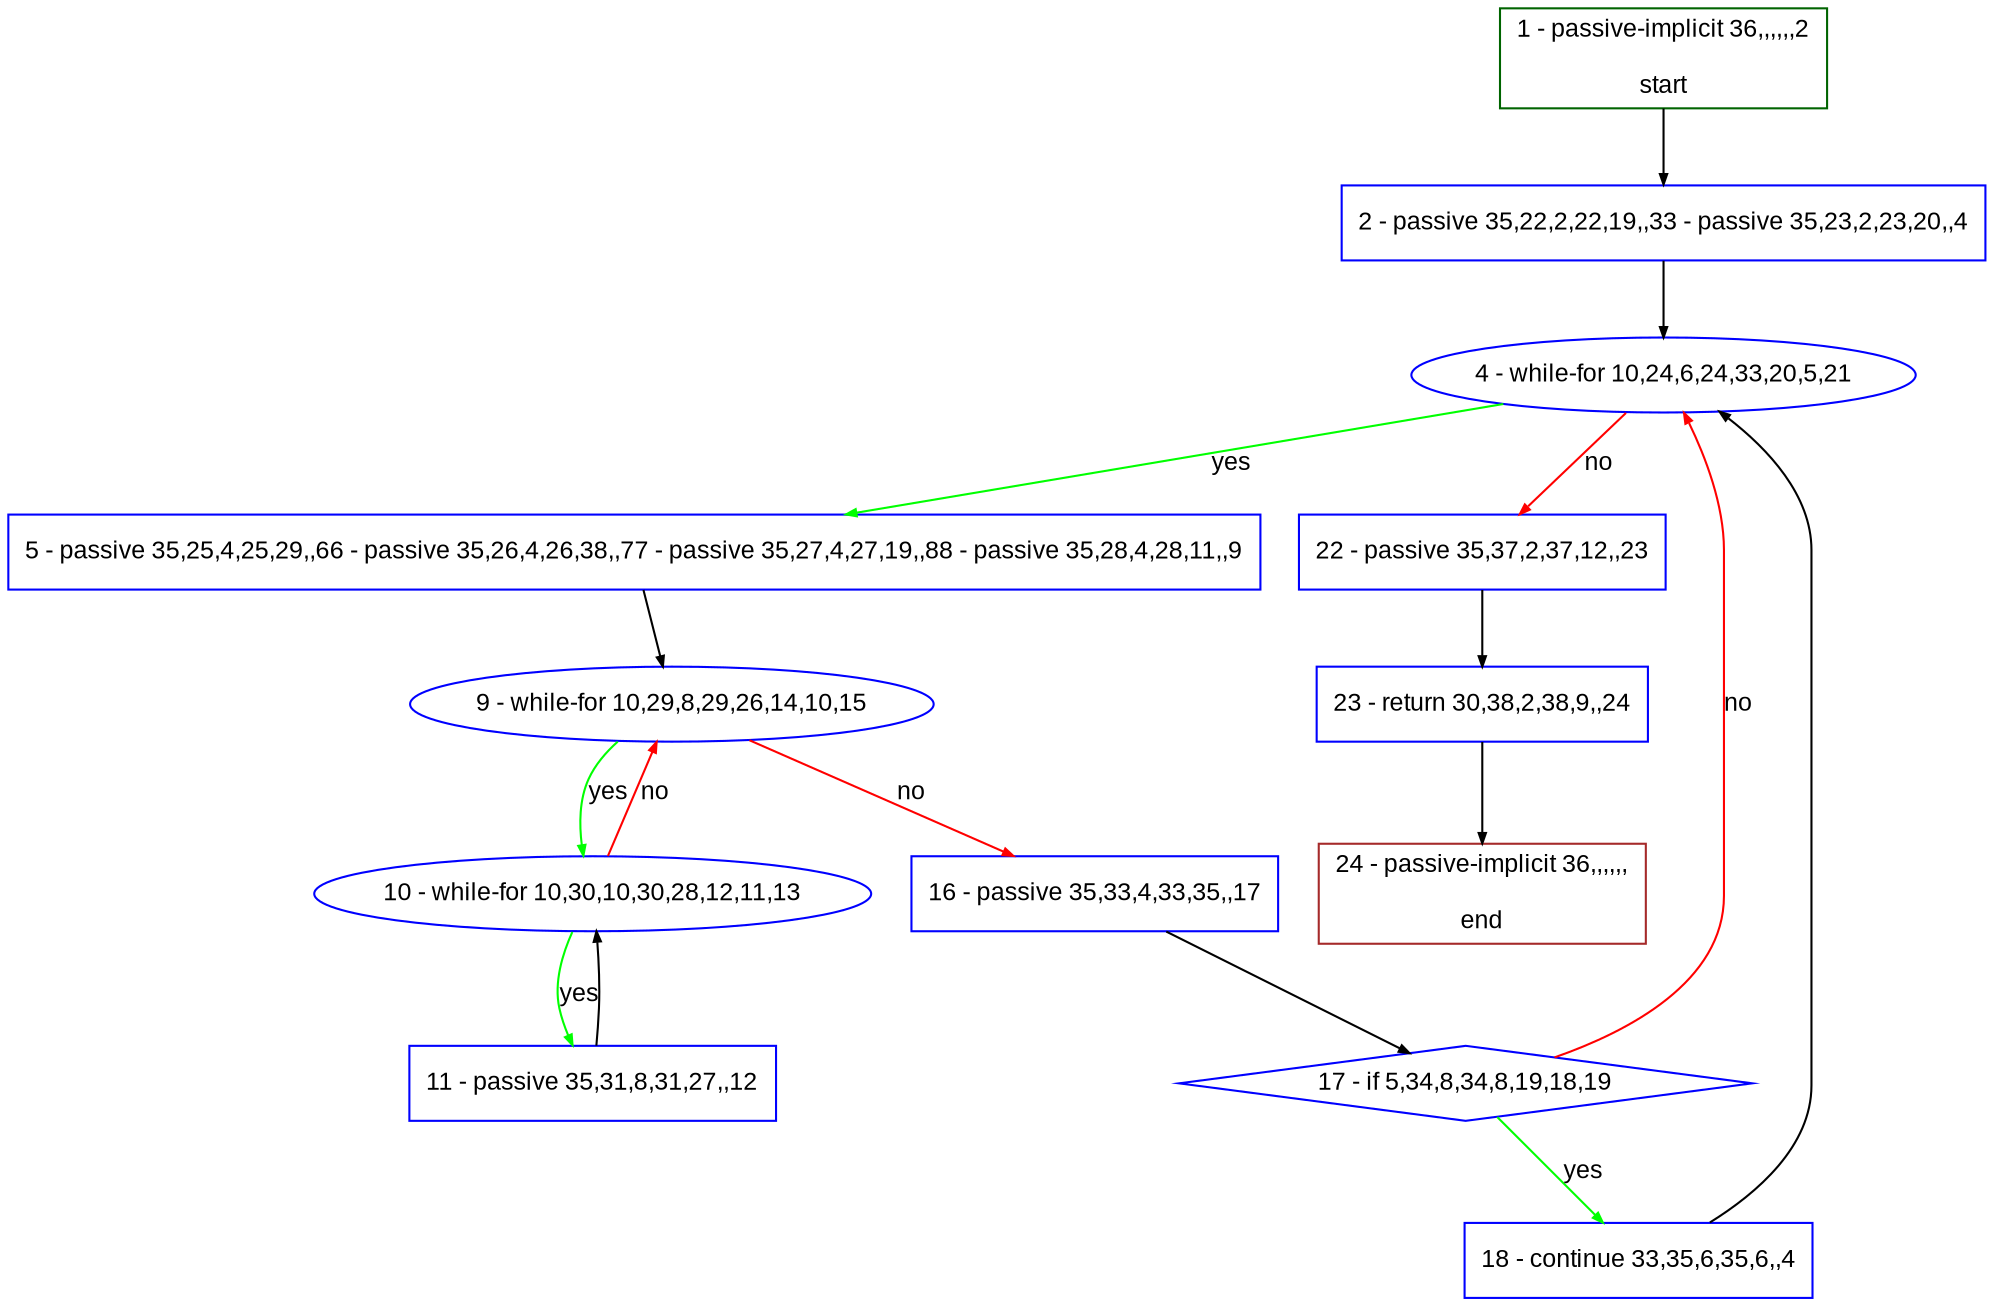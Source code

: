 digraph "" {
  graph [pack="true", label="", fontsize="12", packmode="clust", fontname="Arial", fillcolor="#FFFFCC", bgcolor="white", style="rounded,filled", compound="true"];
  node [node_initialized="no", label="", color="grey", fontsize="12", fillcolor="white", fontname="Arial", style="filled", shape="rectangle", compound="true", fixedsize="false"];
  edge [fontcolor="black", arrowhead="normal", arrowtail="none", arrowsize="0.5", ltail="", label="", color="black", fontsize="12", lhead="", fontname="Arial", dir="forward", compound="true"];
  __N1 [label="2 - passive 35,22,2,22,19,,33 - passive 35,23,2,23,20,,4", color="#0000ff", fillcolor="#ffffff", style="filled", shape="box"];
  __N2 [label="1 - passive-implicit 36,,,,,,2\n\nstart", color="#006400", fillcolor="#ffffff", style="filled", shape="box"];
  __N3 [label="4 - while-for 10,24,6,24,33,20,5,21", color="#0000ff", fillcolor="#ffffff", style="filled", shape="oval"];
  __N4 [label="5 - passive 35,25,4,25,29,,66 - passive 35,26,4,26,38,,77 - passive 35,27,4,27,19,,88 - passive 35,28,4,28,11,,9", color="#0000ff", fillcolor="#ffffff", style="filled", shape="box"];
  __N5 [label="22 - passive 35,37,2,37,12,,23", color="#0000ff", fillcolor="#ffffff", style="filled", shape="box"];
  __N6 [label="9 - while-for 10,29,8,29,26,14,10,15", color="#0000ff", fillcolor="#ffffff", style="filled", shape="oval"];
  __N7 [label="10 - while-for 10,30,10,30,28,12,11,13", color="#0000ff", fillcolor="#ffffff", style="filled", shape="oval"];
  __N8 [label="16 - passive 35,33,4,33,35,,17", color="#0000ff", fillcolor="#ffffff", style="filled", shape="box"];
  __N9 [label="11 - passive 35,31,8,31,27,,12", color="#0000ff", fillcolor="#ffffff", style="filled", shape="box"];
  __N10 [label="17 - if 5,34,8,34,8,19,18,19", color="#0000ff", fillcolor="#ffffff", style="filled", shape="diamond"];
  __N11 [label="18 - continue 33,35,6,35,6,,4", color="#0000ff", fillcolor="#ffffff", style="filled", shape="box"];
  __N12 [label="23 - return 30,38,2,38,9,,24", color="#0000ff", fillcolor="#ffffff", style="filled", shape="box"];
  __N13 [label="24 - passive-implicit 36,,,,,,\n\nend", color="#a52a2a", fillcolor="#ffffff", style="filled", shape="box"];
  __N2 -> __N1 [arrowhead="normal", arrowtail="none", color="#000000", label="", dir="forward"];
  __N1 -> __N3 [arrowhead="normal", arrowtail="none", color="#000000", label="", dir="forward"];
  __N3 -> __N4 [arrowhead="normal", arrowtail="none", color="#00ff00", label="yes", dir="forward"];
  __N3 -> __N5 [arrowhead="normal", arrowtail="none", color="#ff0000", label="no", dir="forward"];
  __N4 -> __N6 [arrowhead="normal", arrowtail="none", color="#000000", label="", dir="forward"];
  __N6 -> __N7 [arrowhead="normal", arrowtail="none", color="#00ff00", label="yes", dir="forward"];
  __N7 -> __N6 [arrowhead="normal", arrowtail="none", color="#ff0000", label="no", dir="forward"];
  __N6 -> __N8 [arrowhead="normal", arrowtail="none", color="#ff0000", label="no", dir="forward"];
  __N7 -> __N9 [arrowhead="normal", arrowtail="none", color="#00ff00", label="yes", dir="forward"];
  __N9 -> __N7 [arrowhead="normal", arrowtail="none", color="#000000", label="", dir="forward"];
  __N8 -> __N10 [arrowhead="normal", arrowtail="none", color="#000000", label="", dir="forward"];
  __N10 -> __N3 [arrowhead="normal", arrowtail="none", color="#ff0000", label="no", dir="forward"];
  __N10 -> __N11 [arrowhead="normal", arrowtail="none", color="#00ff00", label="yes", dir="forward"];
  __N11 -> __N3 [arrowhead="normal", arrowtail="none", color="#000000", label="", dir="forward"];
  __N5 -> __N12 [arrowhead="normal", arrowtail="none", color="#000000", label="", dir="forward"];
  __N12 -> __N13 [arrowhead="normal", arrowtail="none", color="#000000", label="", dir="forward"];
}
